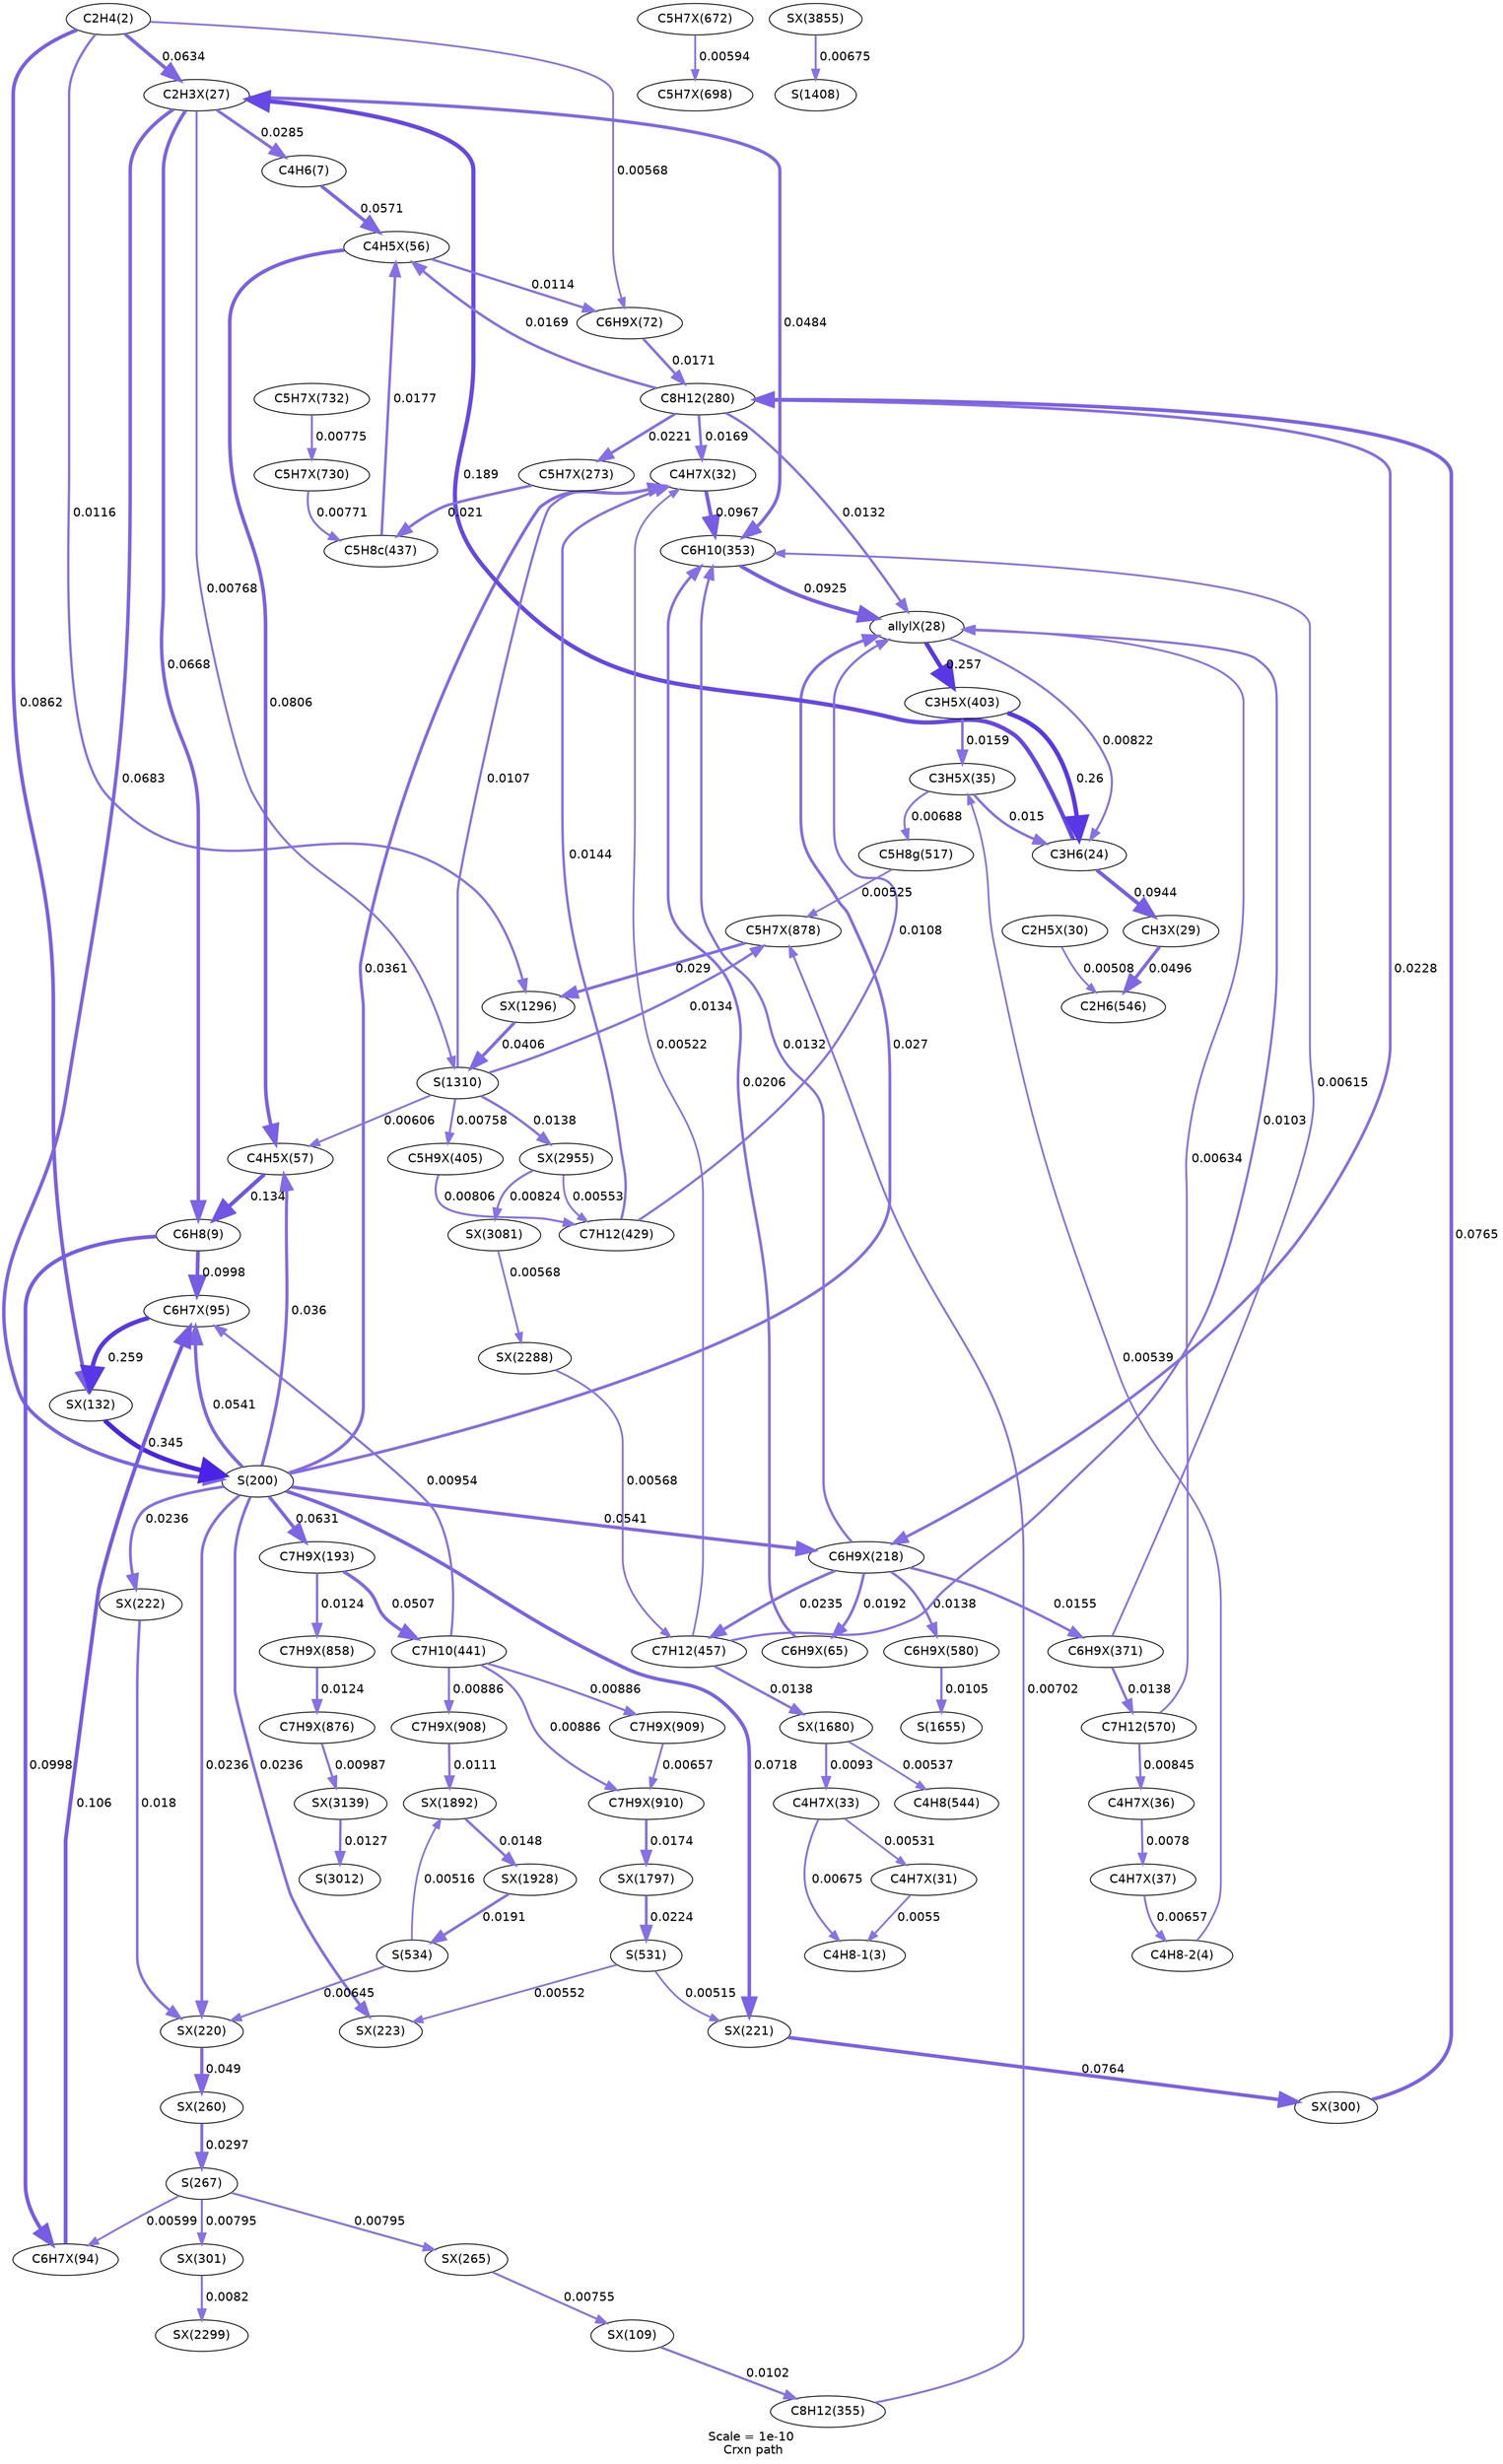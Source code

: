 digraph reaction_paths {
center=1;
s5 -> s36[fontname="Helvetica", style="setlinewidth(3.92)", arrowsize=1.96, color="0.7, 0.563, 0.9"
, label=" 0.0634"];
s5 -> s58[fontname="Helvetica", style="setlinewidth(4.15)", arrowsize=2.07, color="0.7, 0.586, 0.9"
, label=" 0.0862"];
s5 -> s51[fontname="Helvetica", style="setlinewidth(2.1)", arrowsize=1.05, color="0.7, 0.506, 0.9"
, label=" 0.00568"];
s5 -> s102[fontname="Helvetica", style="setlinewidth(2.64)", arrowsize=1.32, color="0.7, 0.512, 0.9"
, label=" 0.0116"];
s36 -> s8[fontname="Helvetica", style="setlinewidth(3.31)", arrowsize=1.66, color="0.7, 0.528, 0.9"
, label=" 0.0285"];
s36 -> s9[fontname="Helvetica", style="setlinewidth(3.96)", arrowsize=1.98, color="0.7, 0.567, 0.9"
, label=" 0.0668"];
s36 -> s12[fontname="Helvetica", style="setlinewidth(3.97)", arrowsize=1.99, color="0.7, 0.568, 0.9"
, label=" 0.0683"];
s36 -> s15[fontname="Helvetica", style="setlinewidth(3.71)", arrowsize=1.86, color="0.7, 0.548, 0.9"
, label=" 0.0484"];
s10 -> s36[fontname="Helvetica", style="setlinewidth(4.74)", arrowsize=2.37, color="0.7, 0.689, 0.9"
, label=" 0.189"];
s36 -> s28[fontname="Helvetica", style="setlinewidth(2.32)", arrowsize=1.16, color="0.7, 0.508, 0.9"
, label=" 0.00768"];
s8 -> s47[fontname="Helvetica", style="setlinewidth(3.84)", arrowsize=1.92, color="0.7, 0.557, 0.9"
, label=" 0.0571"];
s47 -> s48[fontname="Helvetica", style="setlinewidth(4.1)", arrowsize=2.05, color="0.7, 0.581, 0.9"
, label=" 0.0806"];
s47 -> s51[fontname="Helvetica", style="setlinewidth(2.62)", arrowsize=1.31, color="0.7, 0.511, 0.9"
, label=" 0.0114"];
s14 -> s47[fontname="Helvetica", style="setlinewidth(2.92)", arrowsize=1.46, color="0.7, 0.517, 0.9"
, label=" 0.0169"];
s18 -> s47[fontname="Helvetica", style="setlinewidth(2.95)", arrowsize=1.48, color="0.7, 0.518, 0.9"
, label=" 0.0177"];
s48 -> s9[fontname="Helvetica", style="setlinewidth(4.48)", arrowsize=2.24, color="0.7, 0.634, 0.9"
, label=" 0.134"];
s12 -> s48[fontname="Helvetica", style="setlinewidth(3.49)", arrowsize=1.75, color="0.7, 0.536, 0.9"
, label=" 0.036"];
s28 -> s48[fontname="Helvetica", style="setlinewidth(2.15)", arrowsize=1.07, color="0.7, 0.506, 0.9"
, label=" 0.00606"];
s9 -> s55[fontname="Helvetica", style="setlinewidth(4.26)", arrowsize=2.13, color="0.7, 0.6, 0.9"
, label=" 0.0998"];
s9 -> s54[fontname="Helvetica", style="setlinewidth(4.26)", arrowsize=2.13, color="0.7, 0.6, 0.9"
, label=" 0.0998"];
s54 -> s55[fontname="Helvetica", style="setlinewidth(4.3)", arrowsize=2.15, color="0.7, 0.606, 0.9"
, label=" 0.106"];
s55 -> s58[fontname="Helvetica", style="setlinewidth(4.98)", arrowsize=2.49, color="0.7, 0.759, 0.9"
, label=" 0.259"];
s12 -> s55[fontname="Helvetica", style="setlinewidth(3.8)", arrowsize=1.9, color="0.7, 0.554, 0.9"
, label=" 0.0541"];
s19 -> s55[fontname="Helvetica", style="setlinewidth(2.49)", arrowsize=1.24, color="0.7, 0.51, 0.9"
, label=" 0.00954"];
s13 -> s54[fontname="Helvetica", style="setlinewidth(2.14)", arrowsize=1.07, color="0.7, 0.506, 0.9"
, label=" 0.00599"];
s58 -> s12[fontname="Helvetica", style="setlinewidth(5.2)", arrowsize=2.6, color="0.7, 0.845, 0.9"
, label=" 0.345"];
s12 -> s65[fontname="Helvetica", style="setlinewidth(3.17)", arrowsize=1.59, color="0.7, 0.524, 0.9"
, label=" 0.0236"];
s12 -> s64[fontname="Helvetica", style="setlinewidth(3.17)", arrowsize=1.59, color="0.7, 0.524, 0.9"
, label=" 0.0236"];
s12 -> s62[fontname="Helvetica", style="setlinewidth(3.17)", arrowsize=1.59, color="0.7, 0.524, 0.9"
, label=" 0.0236"];
s12 -> s41[fontname="Helvetica", style="setlinewidth(3.49)", arrowsize=1.75, color="0.7, 0.536, 0.9"
, label=" 0.0361"];
s12 -> s37[fontname="Helvetica", style="setlinewidth(3.27)", arrowsize=1.64, color="0.7, 0.527, 0.9"
, label=" 0.027"];
s12 -> s61[fontname="Helvetica", style="setlinewidth(3.8)", arrowsize=1.9, color="0.7, 0.554, 0.9"
, label=" 0.0541"];
s12 -> s63[fontname="Helvetica", style="setlinewidth(4.01)", arrowsize=2.01, color="0.7, 0.572, 0.9"
, label=" 0.0718"];
s12 -> s60[fontname="Helvetica", style="setlinewidth(3.91)", arrowsize=1.96, color="0.7, 0.563, 0.9"
, label=" 0.0631"];
s23 -> s65[fontname="Helvetica", style="setlinewidth(2.07)", arrowsize=1.04, color="0.7, 0.506, 0.9"
, label=" 0.00552"];
s64 -> s62[fontname="Helvetica", style="setlinewidth(2.97)", arrowsize=1.48, color="0.7, 0.518, 0.9"
, label=" 0.018"];
s62 -> s69[fontname="Helvetica", style="setlinewidth(3.72)", arrowsize=1.86, color="0.7, 0.549, 0.9"
, label=" 0.049"];
s24 -> s62[fontname="Helvetica", style="setlinewidth(2.19)", arrowsize=1.1, color="0.7, 0.506, 0.9"
, label=" 0.00645"];
s69 -> s13[fontname="Helvetica", style="setlinewidth(3.34)", arrowsize=1.67, color="0.7, 0.53, 0.9"
, label=" 0.0297"];
s51 -> s14[fontname="Helvetica", style="setlinewidth(2.93)", arrowsize=1.46, color="0.7, 0.517, 0.9"
, label=" 0.0171"];
s14 -> s41[fontname="Helvetica", style="setlinewidth(2.92)", arrowsize=1.46, color="0.7, 0.517, 0.9"
, label=" 0.0169"];
s14 -> s37[fontname="Helvetica", style="setlinewidth(2.73)", arrowsize=1.37, color="0.7, 0.513, 0.9"
, label=" 0.0132"];
s14 -> s61[fontname="Helvetica", style="setlinewidth(3.14)", arrowsize=1.57, color="0.7, 0.523, 0.9"
, label=" 0.0228"];
s74 -> s14[fontname="Helvetica", style="setlinewidth(4.06)", arrowsize=2.03, color="0.7, 0.576, 0.9"
, label=" 0.0765"];
s14 -> s73[fontname="Helvetica", style="setlinewidth(3.12)", arrowsize=1.56, color="0.7, 0.522, 0.9"
, label=" 0.0221"];
s42 -> s6[fontname="Helvetica", style="setlinewidth(2.23)", arrowsize=1.11, color="0.7, 0.507, 0.9"
, label=" 0.00675"];
s40 -> s6[fontname="Helvetica", style="setlinewidth(2.07)", arrowsize=1.04, color="0.7, 0.505, 0.9"
, label=" 0.0055"];
s41 -> s15[fontname="Helvetica", style="setlinewidth(4.24)", arrowsize=2.12, color="0.7, 0.597, 0.9"
, label=" 0.0967"];
s20 -> s41[fontname="Helvetica", style="setlinewidth(2.03)", arrowsize=1.02, color="0.7, 0.505, 0.9"
, label=" 0.00522"];
s28 -> s41[fontname="Helvetica", style="setlinewidth(2.58)", arrowsize=1.29, color="0.7, 0.511, 0.9"
, label=" 0.0107"];
s17 -> s41[fontname="Helvetica", style="setlinewidth(2.8)", arrowsize=1.4, color="0.7, 0.514, 0.9"
, label=" 0.0144"];
s15 -> s37[fontname="Helvetica", style="setlinewidth(4.2)", arrowsize=2.1, color="0.7, 0.593, 0.9"
, label=" 0.0925"];
s61 -> s15[fontname="Helvetica", style="setlinewidth(2.73)", arrowsize=1.37, color="0.7, 0.513, 0.9"
, label=" 0.0132"];
s49 -> s15[fontname="Helvetica", style="setlinewidth(3.07)", arrowsize=1.54, color="0.7, 0.521, 0.9"
, label=" 0.0206"];
s76 -> s15[fontname="Helvetica", style="setlinewidth(2.16)", arrowsize=1.08, color="0.7, 0.506, 0.9"
, label=" 0.00615"];
s37 -> s77[fontname="Helvetica", style="setlinewidth(4.98)", arrowsize=2.49, color="0.7, 0.757, 0.9"
, label=" 0.257"];
s37 -> s10[fontname="Helvetica", style="setlinewidth(2.38)", arrowsize=1.19, color="0.7, 0.508, 0.9"
, label=" 0.00822"];
s20 -> s37[fontname="Helvetica", style="setlinewidth(2.55)", arrowsize=1.27, color="0.7, 0.51, 0.9"
, label=" 0.0103"];
s17 -> s37[fontname="Helvetica", style="setlinewidth(2.58)", arrowsize=1.29, color="0.7, 0.511, 0.9"
, label=" 0.0108"];
s27 -> s37[fontname="Helvetica", style="setlinewidth(2.18)", arrowsize=1.09, color="0.7, 0.506, 0.9"
, label=" 0.00634"];
s77 -> s10[fontname="Helvetica", style="setlinewidth(4.98)", arrowsize=2.49, color="0.7, 0.76, 0.9"
, label=" 0.26"];
s77 -> s44[fontname="Helvetica", style="setlinewidth(2.87)", arrowsize=1.44, color="0.7, 0.516, 0.9"
, label=" 0.0159"];
s10 -> s38[fontname="Helvetica", style="setlinewidth(4.22)", arrowsize=2.11, color="0.7, 0.594, 0.9"
, label=" 0.0944"];
s44 -> s10[fontname="Helvetica", style="setlinewidth(2.83)", arrowsize=1.41, color="0.7, 0.515, 0.9"
, label=" 0.015"];
s38 -> s26[fontname="Helvetica", style="setlinewidth(3.73)", arrowsize=1.87, color="0.7, 0.55, 0.9"
, label=" 0.0496"];
s7 -> s44[fontname="Helvetica", style="setlinewidth(2.06)", arrowsize=1.03, color="0.7, 0.505, 0.9"
, label=" 0.00539"];
s46 -> s7[fontname="Helvetica", style="setlinewidth(2.21)", arrowsize=1.1, color="0.7, 0.507, 0.9"
, label=" 0.00657"];
s44 -> s22[fontname="Helvetica", style="setlinewidth(2.24)", arrowsize=1.12, color="0.7, 0.507, 0.9"
, label=" 0.00688"];
s61 -> s49[fontname="Helvetica", style="setlinewidth(3.02)", arrowsize=1.51, color="0.7, 0.519, 0.9"
, label=" 0.0192"];
s61 -> s76[fontname="Helvetica", style="setlinewidth(2.85)", arrowsize=1.43, color="0.7, 0.515, 0.9"
, label=" 0.0155"];
s61 -> s83[fontname="Helvetica", style="setlinewidth(2.77)", arrowsize=1.38, color="0.7, 0.514, 0.9"
, label=" 0.0138"];
s61 -> s20[fontname="Helvetica", style="setlinewidth(3.17)", arrowsize=1.58, color="0.7, 0.524, 0.9"
, label=" 0.0235"];
s76 -> s27[fontname="Helvetica", style="setlinewidth(2.77)", arrowsize=1.38, color="0.7, 0.514, 0.9"
, label=" 0.0138"];
s63 -> s74[fontname="Helvetica", style="setlinewidth(4.06)", arrowsize=2.03, color="0.7, 0.576, 0.9"
, label=" 0.0764"];
s23 -> s63[fontname="Helvetica", style="setlinewidth(2.02)", arrowsize=1.01, color="0.7, 0.505, 0.9"
, label=" 0.00515"];
s73 -> s18[fontname="Helvetica", style="setlinewidth(3.08)", arrowsize=1.54, color="0.7, 0.521, 0.9"
, label=" 0.021"];
s84 -> s85[fontname="Helvetica", style="setlinewidth(2.13)", arrowsize=1.06, color="0.7, 0.506, 0.9"
, label=" 0.00594"];
s87 -> s18[fontname="Helvetica", style="setlinewidth(2.33)", arrowsize=1.16, color="0.7, 0.508, 0.9"
, label=" 0.00771"];
s60 -> s90[fontname="Helvetica", style="setlinewidth(2.69)", arrowsize=1.34, color="0.7, 0.512, 0.9"
, label=" 0.0124"];
s60 -> s19[fontname="Helvetica", style="setlinewidth(3.75)", arrowsize=1.87, color="0.7, 0.551, 0.9"
, label=" 0.0507"];
s90 -> s91[fontname="Helvetica", style="setlinewidth(2.69)", arrowsize=1.34, color="0.7, 0.512, 0.9"
, label=" 0.0124"];
s19 -> s96[fontname="Helvetica", style="setlinewidth(2.43)", arrowsize=1.22, color="0.7, 0.509, 0.9"
, label=" 0.00886"];
s19 -> s95[fontname="Helvetica", style="setlinewidth(2.43)", arrowsize=1.22, color="0.7, 0.509, 0.9"
, label=" 0.00886"];
s19 -> s94[fontname="Helvetica", style="setlinewidth(2.43)", arrowsize=1.22, color="0.7, 0.509, 0.9"
, label=" 0.00886"];
s89 -> s87[fontname="Helvetica", style="setlinewidth(2.33)", arrowsize=1.17, color="0.7, 0.508, 0.9"
, label=" 0.00775"];
s22 -> s93[fontname="Helvetica", style="setlinewidth(2.04)", arrowsize=1.02, color="0.7, 0.505, 0.9"
, label=" 0.00525"];
s16 -> s93[fontname="Helvetica", style="setlinewidth(2.26)", arrowsize=1.13, color="0.7, 0.507, 0.9"
, label=" 0.00702"];
s93 -> s102[fontname="Helvetica", style="setlinewidth(3.33)", arrowsize=1.66, color="0.7, 0.529, 0.9"
, label=" 0.029"];
s28 -> s93[fontname="Helvetica", style="setlinewidth(2.74)", arrowsize=1.37, color="0.7, 0.513, 0.9"
, label=" 0.0134"];
s39 -> s26[fontname="Helvetica", style="setlinewidth(2.01)", arrowsize=1.01, color="0.7, 0.505, 0.9"
, label=" 0.00508"];
s83 -> s30[fontname="Helvetica", style="setlinewidth(2.56)", arrowsize=1.28, color="0.7, 0.511, 0.9"
, label=" 0.0105"];
s103 -> s25[fontname="Helvetica", style="setlinewidth(2.05)", arrowsize=1.03, color="0.7, 0.505, 0.9"
, label=" 0.00537"];
s95 -> s96[fontname="Helvetica", style="setlinewidth(2.21)", arrowsize=1.1, color="0.7, 0.507, 0.9"
, label=" 0.00657"];
s96 -> s105[fontname="Helvetica", style="setlinewidth(2.94)", arrowsize=1.47, color="0.7, 0.517, 0.9"
, label=" 0.0174"];
s94 -> s107[fontname="Helvetica", style="setlinewidth(2.61)", arrowsize=1.3, color="0.7, 0.511, 0.9"
, label=" 0.0111"];
s107 -> s109[fontname="Helvetica", style="setlinewidth(2.82)", arrowsize=1.41, color="0.7, 0.515, 0.9"
, label=" 0.0148"];
s24 -> s107[fontname="Helvetica", style="setlinewidth(2.02)", arrowsize=1.01, color="0.7, 0.505, 0.9"
, label=" 0.00516"];
s105 -> s23[fontname="Helvetica", style="setlinewidth(3.13)", arrowsize=1.57, color="0.7, 0.522, 0.9"
, label=" 0.0224"];
s109 -> s24[fontname="Helvetica", style="setlinewidth(3.01)", arrowsize=1.51, color="0.7, 0.519, 0.9"
, label=" 0.0191"];
s57 -> s16[fontname="Helvetica", style="setlinewidth(2.54)", arrowsize=1.27, color="0.7, 0.51, 0.9"
, label=" 0.0102"];
s71 -> s57[fontname="Helvetica", style="setlinewidth(2.31)", arrowsize=1.16, color="0.7, 0.508, 0.9"
, label=" 0.00755"];
s13 -> s71[fontname="Helvetica", style="setlinewidth(2.35)", arrowsize=1.18, color="0.7, 0.508, 0.9"
, label=" 0.00795"];
s13 -> s75[fontname="Helvetica", style="setlinewidth(2.35)", arrowsize=1.18, color="0.7, 0.508, 0.9"
, label=" 0.00795"];
s20 -> s103[fontname="Helvetica", style="setlinewidth(2.77)", arrowsize=1.38, color="0.7, 0.514, 0.9"
, label=" 0.0138"];
s112 -> s20[fontname="Helvetica", style="setlinewidth(2.1)", arrowsize=1.05, color="0.7, 0.506, 0.9"
, label=" 0.00568"];
s103 -> s42[fontname="Helvetica", style="setlinewidth(2.47)", arrowsize=1.23, color="0.7, 0.509, 0.9"
, label=" 0.0093"];
s42 -> s40[fontname="Helvetica", style="setlinewidth(2.05)", arrowsize=1.02, color="0.7, 0.505, 0.9"
, label=" 0.00531"];
s102 -> s28[fontname="Helvetica", style="setlinewidth(3.58)", arrowsize=1.79, color="0.7, 0.541, 0.9"
, label=" 0.0406"];
s28 -> s118[fontname="Helvetica", style="setlinewidth(2.76)", arrowsize=1.38, color="0.7, 0.514, 0.9"
, label=" 0.0138"];
s28 -> s78[fontname="Helvetica", style="setlinewidth(2.31)", arrowsize=1.16, color="0.7, 0.508, 0.9"
, label=" 0.00758"];
s118 -> s17[fontname="Helvetica", style="setlinewidth(2.08)", arrowsize=1.04, color="0.7, 0.506, 0.9"
, label=" 0.00553"];
s118 -> s123[fontname="Helvetica", style="setlinewidth(2.38)", arrowsize=1.19, color="0.7, 0.508, 0.9"
, label=" 0.00824"];
s91 -> s125[fontname="Helvetica", style="setlinewidth(2.51)", arrowsize=1.26, color="0.7, 0.51, 0.9"
, label=" 0.00987"];
s125 -> s33[fontname="Helvetica", style="setlinewidth(2.7)", arrowsize=1.35, color="0.7, 0.513, 0.9"
, label=" 0.0127"];
s78 -> s17[fontname="Helvetica", style="setlinewidth(2.36)", arrowsize=1.18, color="0.7, 0.508, 0.9"
, label=" 0.00806"];
s75 -> s113[fontname="Helvetica", style="setlinewidth(2.37)", arrowsize=1.19, color="0.7, 0.508, 0.9"
, label=" 0.0082"];
s27 -> s45[fontname="Helvetica", style="setlinewidth(2.4)", arrowsize=1.2, color="0.7, 0.508, 0.9"
, label=" 0.00845"];
s127 -> s29[fontname="Helvetica", style="setlinewidth(2.23)", arrowsize=1.11, color="0.7, 0.507, 0.9"
, label=" 0.00675"];
s123 -> s112[fontname="Helvetica", style="setlinewidth(2.1)", arrowsize=1.05, color="0.7, 0.506, 0.9"
, label=" 0.00568"];
s45 -> s46[fontname="Helvetica", style="setlinewidth(2.34)", arrowsize=1.17, color="0.7, 0.508, 0.9"
, label=" 0.0078"];
s5 [ fontname="Helvetica", label="C2H4(2)"];
s6 [ fontname="Helvetica", label="C4H8-1(3)"];
s7 [ fontname="Helvetica", label="C4H8-2(4)"];
s8 [ fontname="Helvetica", label="C4H6(7)"];
s9 [ fontname="Helvetica", label="C6H8(9)"];
s10 [ fontname="Helvetica", label="C3H6(24)"];
s12 [ fontname="Helvetica", label="S(200)"];
s13 [ fontname="Helvetica", label="S(267)"];
s14 [ fontname="Helvetica", label="C8H12(280)"];
s15 [ fontname="Helvetica", label="C6H10(353)"];
s16 [ fontname="Helvetica", label="C8H12(355)"];
s17 [ fontname="Helvetica", label="C7H12(429)"];
s18 [ fontname="Helvetica", label="C5H8c(437)"];
s19 [ fontname="Helvetica", label="C7H10(441)"];
s20 [ fontname="Helvetica", label="C7H12(457)"];
s22 [ fontname="Helvetica", label="C5H8g(517)"];
s23 [ fontname="Helvetica", label="S(531)"];
s24 [ fontname="Helvetica", label="S(534)"];
s25 [ fontname="Helvetica", label="C4H8(544)"];
s26 [ fontname="Helvetica", label="C2H6(546)"];
s27 [ fontname="Helvetica", label="C7H12(570)"];
s28 [ fontname="Helvetica", label="S(1310)"];
s29 [ fontname="Helvetica", label="S(1408)"];
s30 [ fontname="Helvetica", label="S(1655)"];
s33 [ fontname="Helvetica", label="S(3012)"];
s36 [ fontname="Helvetica", label="C2H3X(27)"];
s37 [ fontname="Helvetica", label="allylX(28)"];
s38 [ fontname="Helvetica", label="CH3X(29)"];
s39 [ fontname="Helvetica", label="C2H5X(30)"];
s40 [ fontname="Helvetica", label="C4H7X(31)"];
s41 [ fontname="Helvetica", label="C4H7X(32)"];
s42 [ fontname="Helvetica", label="C4H7X(33)"];
s44 [ fontname="Helvetica", label="C3H5X(35)"];
s45 [ fontname="Helvetica", label="C4H7X(36)"];
s46 [ fontname="Helvetica", label="C4H7X(37)"];
s47 [ fontname="Helvetica", label="C4H5X(56)"];
s48 [ fontname="Helvetica", label="C4H5X(57)"];
s49 [ fontname="Helvetica", label="C6H9X(65)"];
s51 [ fontname="Helvetica", label="C6H9X(72)"];
s54 [ fontname="Helvetica", label="C6H7X(94)"];
s55 [ fontname="Helvetica", label="C6H7X(95)"];
s57 [ fontname="Helvetica", label="SX(109)"];
s58 [ fontname="Helvetica", label="SX(132)"];
s60 [ fontname="Helvetica", label="C7H9X(193)"];
s61 [ fontname="Helvetica", label="C6H9X(218)"];
s62 [ fontname="Helvetica", label="SX(220)"];
s63 [ fontname="Helvetica", label="SX(221)"];
s64 [ fontname="Helvetica", label="SX(222)"];
s65 [ fontname="Helvetica", label="SX(223)"];
s69 [ fontname="Helvetica", label="SX(260)"];
s71 [ fontname="Helvetica", label="SX(265)"];
s73 [ fontname="Helvetica", label="C5H7X(273)"];
s74 [ fontname="Helvetica", label="SX(300)"];
s75 [ fontname="Helvetica", label="SX(301)"];
s76 [ fontname="Helvetica", label="C6H9X(371)"];
s77 [ fontname="Helvetica", label="C3H5X(403)"];
s78 [ fontname="Helvetica", label="C5H9X(405)"];
s83 [ fontname="Helvetica", label="C6H9X(580)"];
s84 [ fontname="Helvetica", label="C5H7X(672)"];
s85 [ fontname="Helvetica", label="C5H7X(698)"];
s87 [ fontname="Helvetica", label="C5H7X(730)"];
s89 [ fontname="Helvetica", label="C5H7X(732)"];
s90 [ fontname="Helvetica", label="C7H9X(858)"];
s91 [ fontname="Helvetica", label="C7H9X(876)"];
s93 [ fontname="Helvetica", label="C5H7X(878)"];
s94 [ fontname="Helvetica", label="C7H9X(908)"];
s95 [ fontname="Helvetica", label="C7H9X(909)"];
s96 [ fontname="Helvetica", label="C7H9X(910)"];
s102 [ fontname="Helvetica", label="SX(1296)"];
s103 [ fontname="Helvetica", label="SX(1680)"];
s105 [ fontname="Helvetica", label="SX(1797)"];
s107 [ fontname="Helvetica", label="SX(1892)"];
s109 [ fontname="Helvetica", label="SX(1928)"];
s112 [ fontname="Helvetica", label="SX(2288)"];
s113 [ fontname="Helvetica", label="SX(2299)"];
s118 [ fontname="Helvetica", label="SX(2955)"];
s123 [ fontname="Helvetica", label="SX(3081)"];
s125 [ fontname="Helvetica", label="SX(3139)"];
s127 [ fontname="Helvetica", label="SX(3855)"];
 label = "Scale = 1e-10\l Crxn path";
 fontname = "Helvetica";
}
